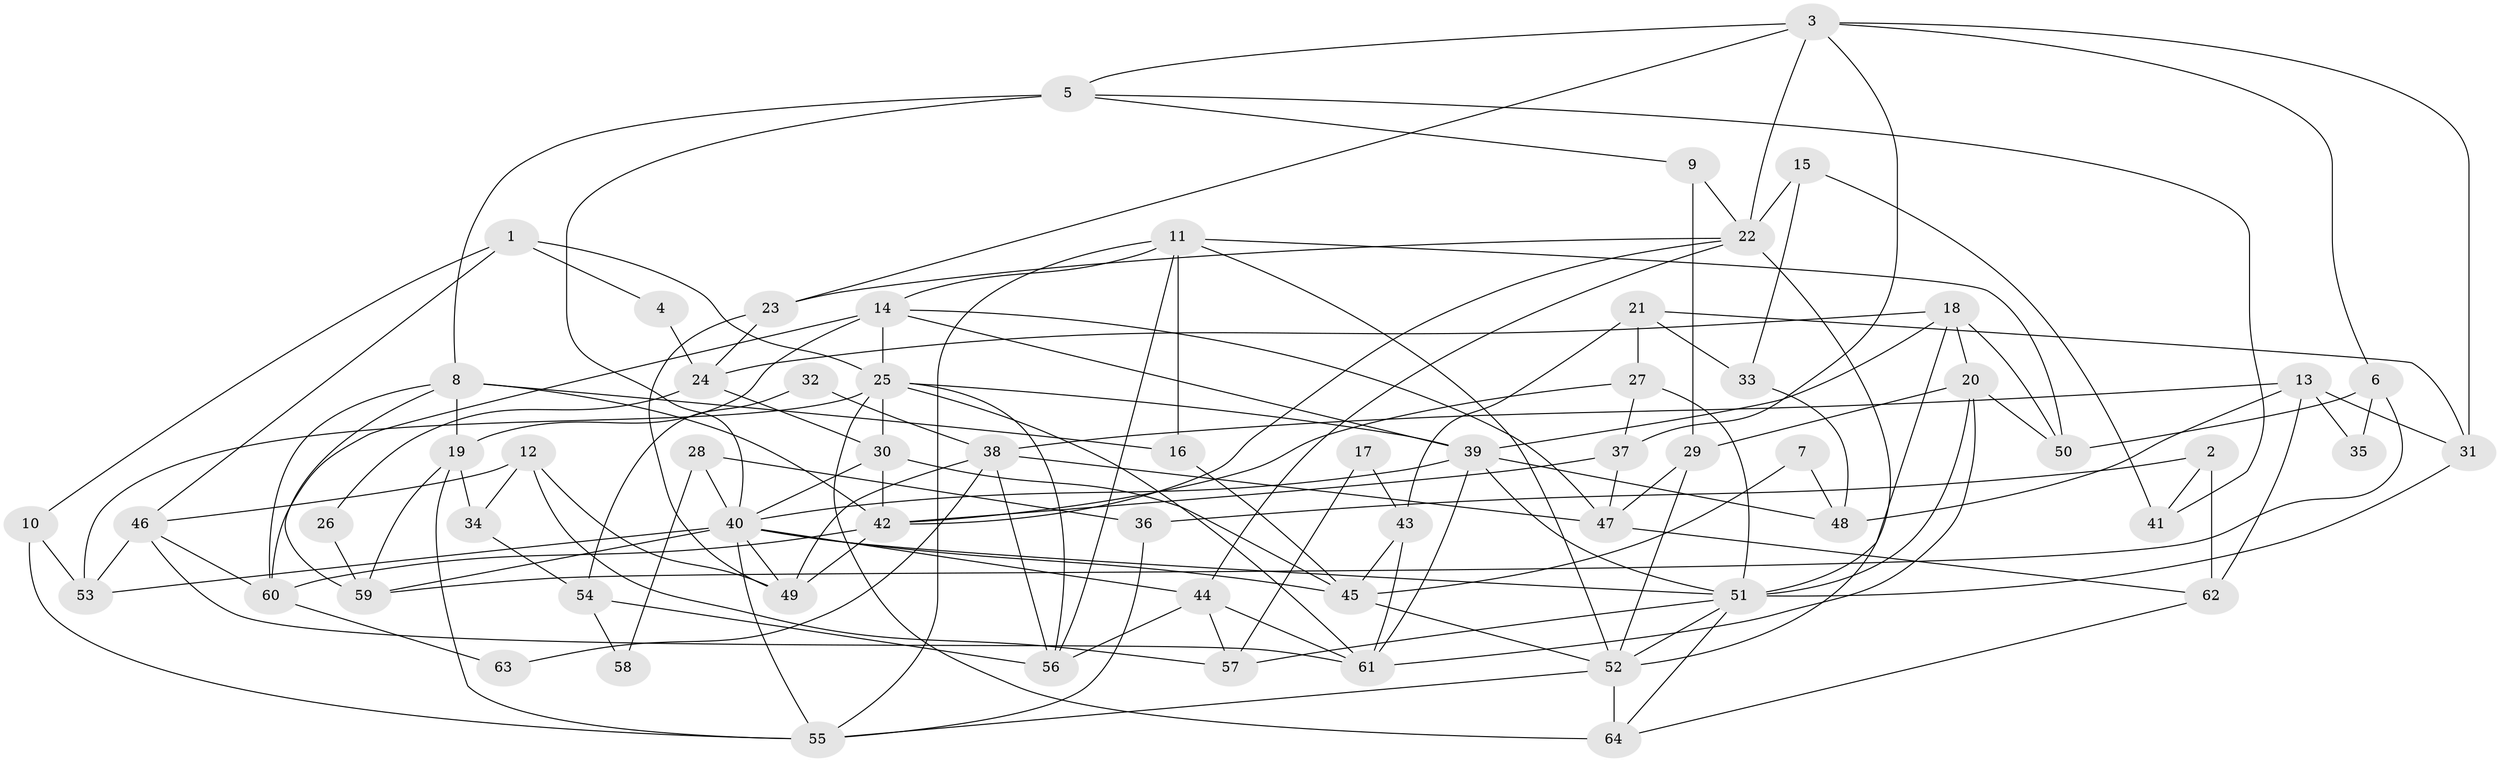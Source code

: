 // original degree distribution, {4: 0.23333333333333334, 8: 0.03333333333333333, 6: 0.08888888888888889, 2: 0.15555555555555556, 3: 0.2777777777777778, 5: 0.18888888888888888, 7: 0.011111111111111112, 9: 0.011111111111111112}
// Generated by graph-tools (version 1.1) at 2025/36/03/04/25 23:36:59]
// undirected, 64 vertices, 144 edges
graph export_dot {
  node [color=gray90,style=filled];
  1;
  2;
  3;
  4;
  5;
  6;
  7;
  8;
  9;
  10;
  11;
  12;
  13;
  14;
  15;
  16;
  17;
  18;
  19;
  20;
  21;
  22;
  23;
  24;
  25;
  26;
  27;
  28;
  29;
  30;
  31;
  32;
  33;
  34;
  35;
  36;
  37;
  38;
  39;
  40;
  41;
  42;
  43;
  44;
  45;
  46;
  47;
  48;
  49;
  50;
  51;
  52;
  53;
  54;
  55;
  56;
  57;
  58;
  59;
  60;
  61;
  62;
  63;
  64;
  1 -- 4 [weight=1.0];
  1 -- 10 [weight=1.0];
  1 -- 25 [weight=1.0];
  1 -- 46 [weight=1.0];
  2 -- 36 [weight=1.0];
  2 -- 41 [weight=1.0];
  2 -- 62 [weight=2.0];
  3 -- 5 [weight=1.0];
  3 -- 6 [weight=1.0];
  3 -- 22 [weight=1.0];
  3 -- 23 [weight=1.0];
  3 -- 31 [weight=1.0];
  3 -- 37 [weight=1.0];
  4 -- 24 [weight=1.0];
  5 -- 8 [weight=1.0];
  5 -- 9 [weight=1.0];
  5 -- 40 [weight=1.0];
  5 -- 41 [weight=1.0];
  6 -- 35 [weight=1.0];
  6 -- 50 [weight=1.0];
  6 -- 59 [weight=1.0];
  7 -- 45 [weight=1.0];
  7 -- 48 [weight=1.0];
  8 -- 16 [weight=1.0];
  8 -- 19 [weight=1.0];
  8 -- 42 [weight=1.0];
  8 -- 59 [weight=1.0];
  8 -- 60 [weight=1.0];
  9 -- 22 [weight=1.0];
  9 -- 29 [weight=1.0];
  10 -- 53 [weight=2.0];
  10 -- 55 [weight=2.0];
  11 -- 14 [weight=1.0];
  11 -- 16 [weight=1.0];
  11 -- 50 [weight=1.0];
  11 -- 52 [weight=2.0];
  11 -- 55 [weight=2.0];
  11 -- 56 [weight=1.0];
  12 -- 34 [weight=1.0];
  12 -- 46 [weight=1.0];
  12 -- 49 [weight=1.0];
  12 -- 57 [weight=1.0];
  13 -- 31 [weight=1.0];
  13 -- 35 [weight=1.0];
  13 -- 38 [weight=1.0];
  13 -- 48 [weight=1.0];
  13 -- 62 [weight=1.0];
  14 -- 19 [weight=1.0];
  14 -- 25 [weight=1.0];
  14 -- 39 [weight=2.0];
  14 -- 47 [weight=2.0];
  14 -- 60 [weight=1.0];
  15 -- 22 [weight=1.0];
  15 -- 33 [weight=1.0];
  15 -- 41 [weight=1.0];
  16 -- 45 [weight=1.0];
  17 -- 43 [weight=1.0];
  17 -- 57 [weight=1.0];
  18 -- 20 [weight=1.0];
  18 -- 24 [weight=1.0];
  18 -- 39 [weight=1.0];
  18 -- 50 [weight=1.0];
  18 -- 51 [weight=1.0];
  19 -- 34 [weight=1.0];
  19 -- 55 [weight=1.0];
  19 -- 59 [weight=1.0];
  20 -- 29 [weight=1.0];
  20 -- 50 [weight=1.0];
  20 -- 51 [weight=2.0];
  20 -- 61 [weight=1.0];
  21 -- 27 [weight=1.0];
  21 -- 31 [weight=1.0];
  21 -- 33 [weight=1.0];
  21 -- 43 [weight=1.0];
  22 -- 23 [weight=1.0];
  22 -- 42 [weight=1.0];
  22 -- 44 [weight=1.0];
  22 -- 52 [weight=1.0];
  23 -- 24 [weight=1.0];
  23 -- 49 [weight=1.0];
  24 -- 26 [weight=1.0];
  24 -- 30 [weight=1.0];
  25 -- 30 [weight=1.0];
  25 -- 39 [weight=1.0];
  25 -- 53 [weight=1.0];
  25 -- 56 [weight=1.0];
  25 -- 61 [weight=1.0];
  25 -- 64 [weight=1.0];
  26 -- 59 [weight=1.0];
  27 -- 37 [weight=1.0];
  27 -- 42 [weight=1.0];
  27 -- 51 [weight=1.0];
  28 -- 36 [weight=1.0];
  28 -- 40 [weight=1.0];
  28 -- 58 [weight=1.0];
  29 -- 47 [weight=1.0];
  29 -- 52 [weight=1.0];
  30 -- 40 [weight=1.0];
  30 -- 42 [weight=1.0];
  30 -- 45 [weight=1.0];
  31 -- 51 [weight=1.0];
  32 -- 38 [weight=1.0];
  32 -- 54 [weight=1.0];
  33 -- 48 [weight=1.0];
  34 -- 54 [weight=1.0];
  36 -- 55 [weight=1.0];
  37 -- 42 [weight=1.0];
  37 -- 47 [weight=1.0];
  38 -- 47 [weight=1.0];
  38 -- 49 [weight=1.0];
  38 -- 56 [weight=1.0];
  38 -- 63 [weight=1.0];
  39 -- 40 [weight=1.0];
  39 -- 48 [weight=1.0];
  39 -- 51 [weight=1.0];
  39 -- 61 [weight=1.0];
  40 -- 44 [weight=1.0];
  40 -- 45 [weight=1.0];
  40 -- 49 [weight=1.0];
  40 -- 51 [weight=1.0];
  40 -- 53 [weight=1.0];
  40 -- 55 [weight=1.0];
  40 -- 59 [weight=1.0];
  42 -- 49 [weight=1.0];
  42 -- 60 [weight=1.0];
  43 -- 45 [weight=1.0];
  43 -- 61 [weight=1.0];
  44 -- 56 [weight=1.0];
  44 -- 57 [weight=1.0];
  44 -- 61 [weight=1.0];
  45 -- 52 [weight=1.0];
  46 -- 53 [weight=1.0];
  46 -- 60 [weight=1.0];
  46 -- 61 [weight=1.0];
  47 -- 62 [weight=1.0];
  51 -- 52 [weight=1.0];
  51 -- 57 [weight=1.0];
  51 -- 64 [weight=1.0];
  52 -- 55 [weight=1.0];
  52 -- 64 [weight=2.0];
  54 -- 56 [weight=1.0];
  54 -- 58 [weight=1.0];
  60 -- 63 [weight=1.0];
  62 -- 64 [weight=1.0];
}
